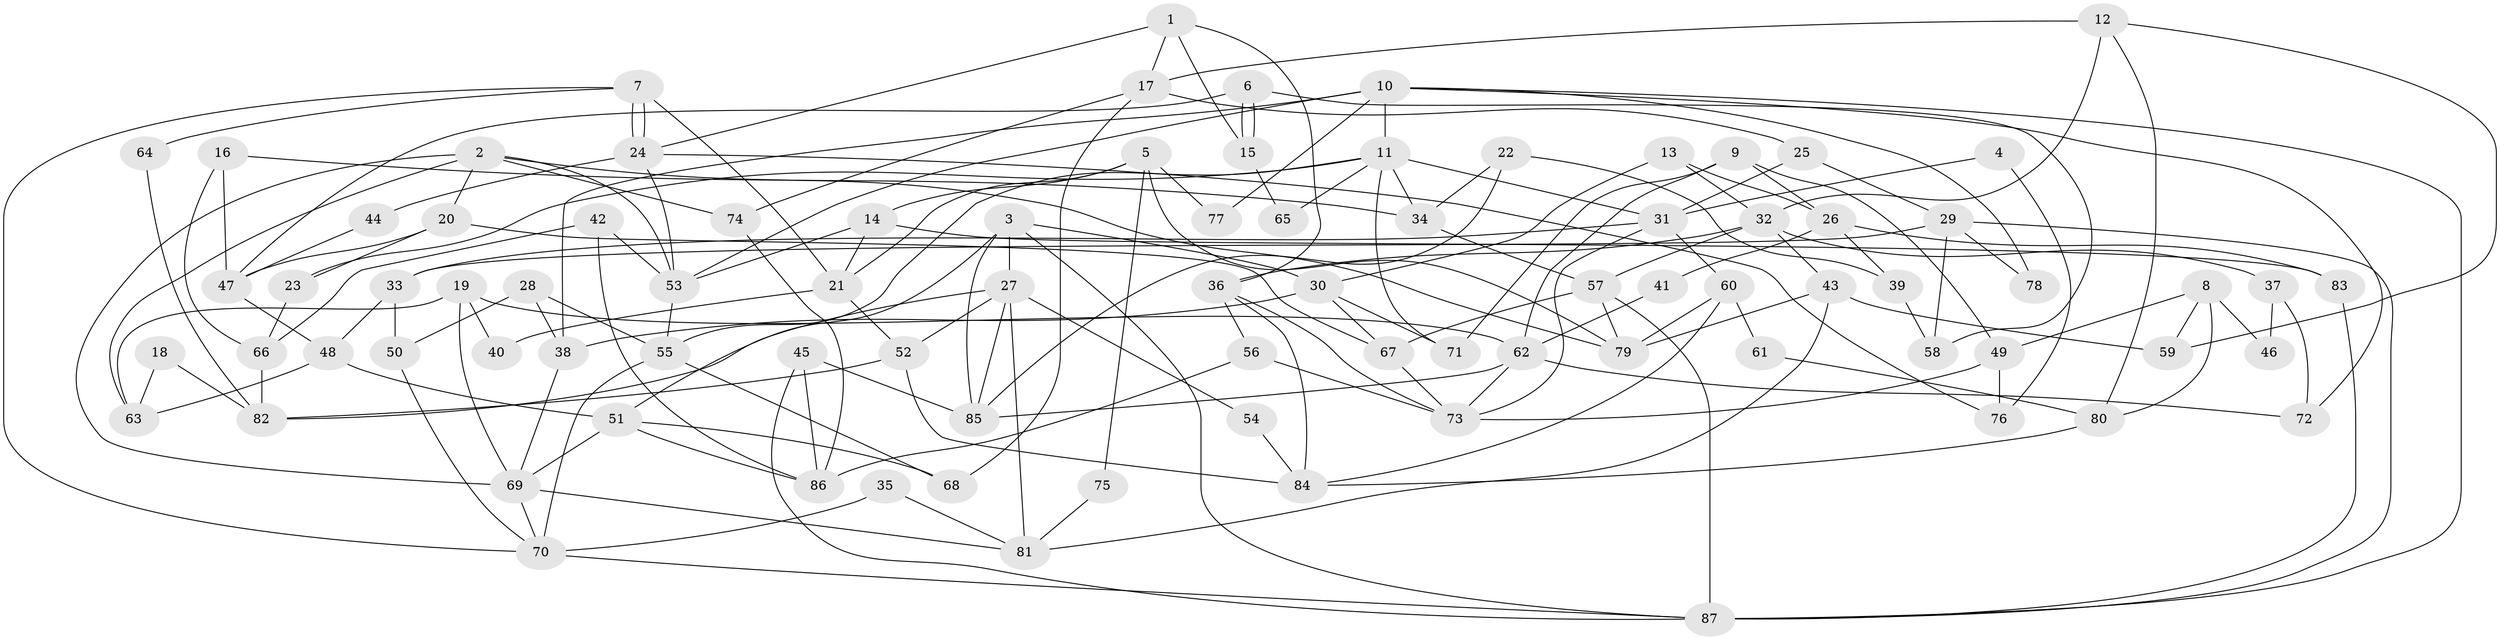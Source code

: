 // coarse degree distribution, {7: 0.23076923076923078, 8: 0.057692307692307696, 6: 0.15384615384615385, 4: 0.1346153846153846, 9: 0.038461538461538464, 3: 0.07692307692307693, 5: 0.15384615384615385, 2: 0.15384615384615385}
// Generated by graph-tools (version 1.1) at 2025/52/02/27/25 19:52:07]
// undirected, 87 vertices, 174 edges
graph export_dot {
graph [start="1"]
  node [color=gray90,style=filled];
  1;
  2;
  3;
  4;
  5;
  6;
  7;
  8;
  9;
  10;
  11;
  12;
  13;
  14;
  15;
  16;
  17;
  18;
  19;
  20;
  21;
  22;
  23;
  24;
  25;
  26;
  27;
  28;
  29;
  30;
  31;
  32;
  33;
  34;
  35;
  36;
  37;
  38;
  39;
  40;
  41;
  42;
  43;
  44;
  45;
  46;
  47;
  48;
  49;
  50;
  51;
  52;
  53;
  54;
  55;
  56;
  57;
  58;
  59;
  60;
  61;
  62;
  63;
  64;
  65;
  66;
  67;
  68;
  69;
  70;
  71;
  72;
  73;
  74;
  75;
  76;
  77;
  78;
  79;
  80;
  81;
  82;
  83;
  84;
  85;
  86;
  87;
  1 -- 36;
  1 -- 24;
  1 -- 15;
  1 -- 17;
  2 -- 69;
  2 -- 53;
  2 -- 20;
  2 -- 63;
  2 -- 74;
  2 -- 79;
  3 -- 87;
  3 -- 30;
  3 -- 27;
  3 -- 51;
  3 -- 85;
  4 -- 31;
  4 -- 76;
  5 -- 14;
  5 -- 79;
  5 -- 21;
  5 -- 75;
  5 -- 77;
  6 -- 58;
  6 -- 15;
  6 -- 15;
  6 -- 47;
  7 -- 21;
  7 -- 24;
  7 -- 24;
  7 -- 64;
  7 -- 70;
  8 -- 49;
  8 -- 59;
  8 -- 46;
  8 -- 80;
  9 -- 71;
  9 -- 62;
  9 -- 26;
  9 -- 49;
  10 -- 11;
  10 -- 87;
  10 -- 38;
  10 -- 53;
  10 -- 72;
  10 -- 77;
  10 -- 78;
  11 -- 55;
  11 -- 34;
  11 -- 23;
  11 -- 31;
  11 -- 65;
  11 -- 71;
  12 -- 32;
  12 -- 80;
  12 -- 17;
  12 -- 59;
  13 -- 26;
  13 -- 30;
  13 -- 32;
  14 -- 21;
  14 -- 53;
  14 -- 83;
  15 -- 65;
  16 -- 66;
  16 -- 47;
  16 -- 34;
  17 -- 25;
  17 -- 68;
  17 -- 74;
  18 -- 82;
  18 -- 63;
  19 -- 69;
  19 -- 63;
  19 -- 40;
  19 -- 62;
  20 -- 67;
  20 -- 23;
  20 -- 47;
  21 -- 52;
  21 -- 40;
  22 -- 85;
  22 -- 34;
  22 -- 39;
  23 -- 66;
  24 -- 53;
  24 -- 44;
  24 -- 76;
  25 -- 31;
  25 -- 29;
  26 -- 83;
  26 -- 39;
  26 -- 41;
  27 -- 85;
  27 -- 52;
  27 -- 54;
  27 -- 81;
  27 -- 82;
  28 -- 50;
  28 -- 38;
  28 -- 55;
  29 -- 33;
  29 -- 58;
  29 -- 78;
  29 -- 87;
  30 -- 38;
  30 -- 67;
  30 -- 71;
  31 -- 73;
  31 -- 33;
  31 -- 60;
  32 -- 36;
  32 -- 37;
  32 -- 43;
  32 -- 57;
  33 -- 48;
  33 -- 50;
  34 -- 57;
  35 -- 81;
  35 -- 70;
  36 -- 56;
  36 -- 84;
  36 -- 73;
  37 -- 72;
  37 -- 46;
  38 -- 69;
  39 -- 58;
  41 -- 62;
  42 -- 53;
  42 -- 86;
  42 -- 66;
  43 -- 79;
  43 -- 59;
  43 -- 81;
  44 -- 47;
  45 -- 87;
  45 -- 86;
  45 -- 85;
  47 -- 48;
  48 -- 51;
  48 -- 63;
  49 -- 73;
  49 -- 76;
  50 -- 70;
  51 -- 68;
  51 -- 69;
  51 -- 86;
  52 -- 82;
  52 -- 84;
  53 -- 55;
  54 -- 84;
  55 -- 70;
  55 -- 68;
  56 -- 73;
  56 -- 86;
  57 -- 87;
  57 -- 67;
  57 -- 79;
  60 -- 79;
  60 -- 61;
  60 -- 84;
  61 -- 80;
  62 -- 85;
  62 -- 72;
  62 -- 73;
  64 -- 82;
  66 -- 82;
  67 -- 73;
  69 -- 81;
  69 -- 70;
  70 -- 87;
  74 -- 86;
  75 -- 81;
  80 -- 84;
  83 -- 87;
}
